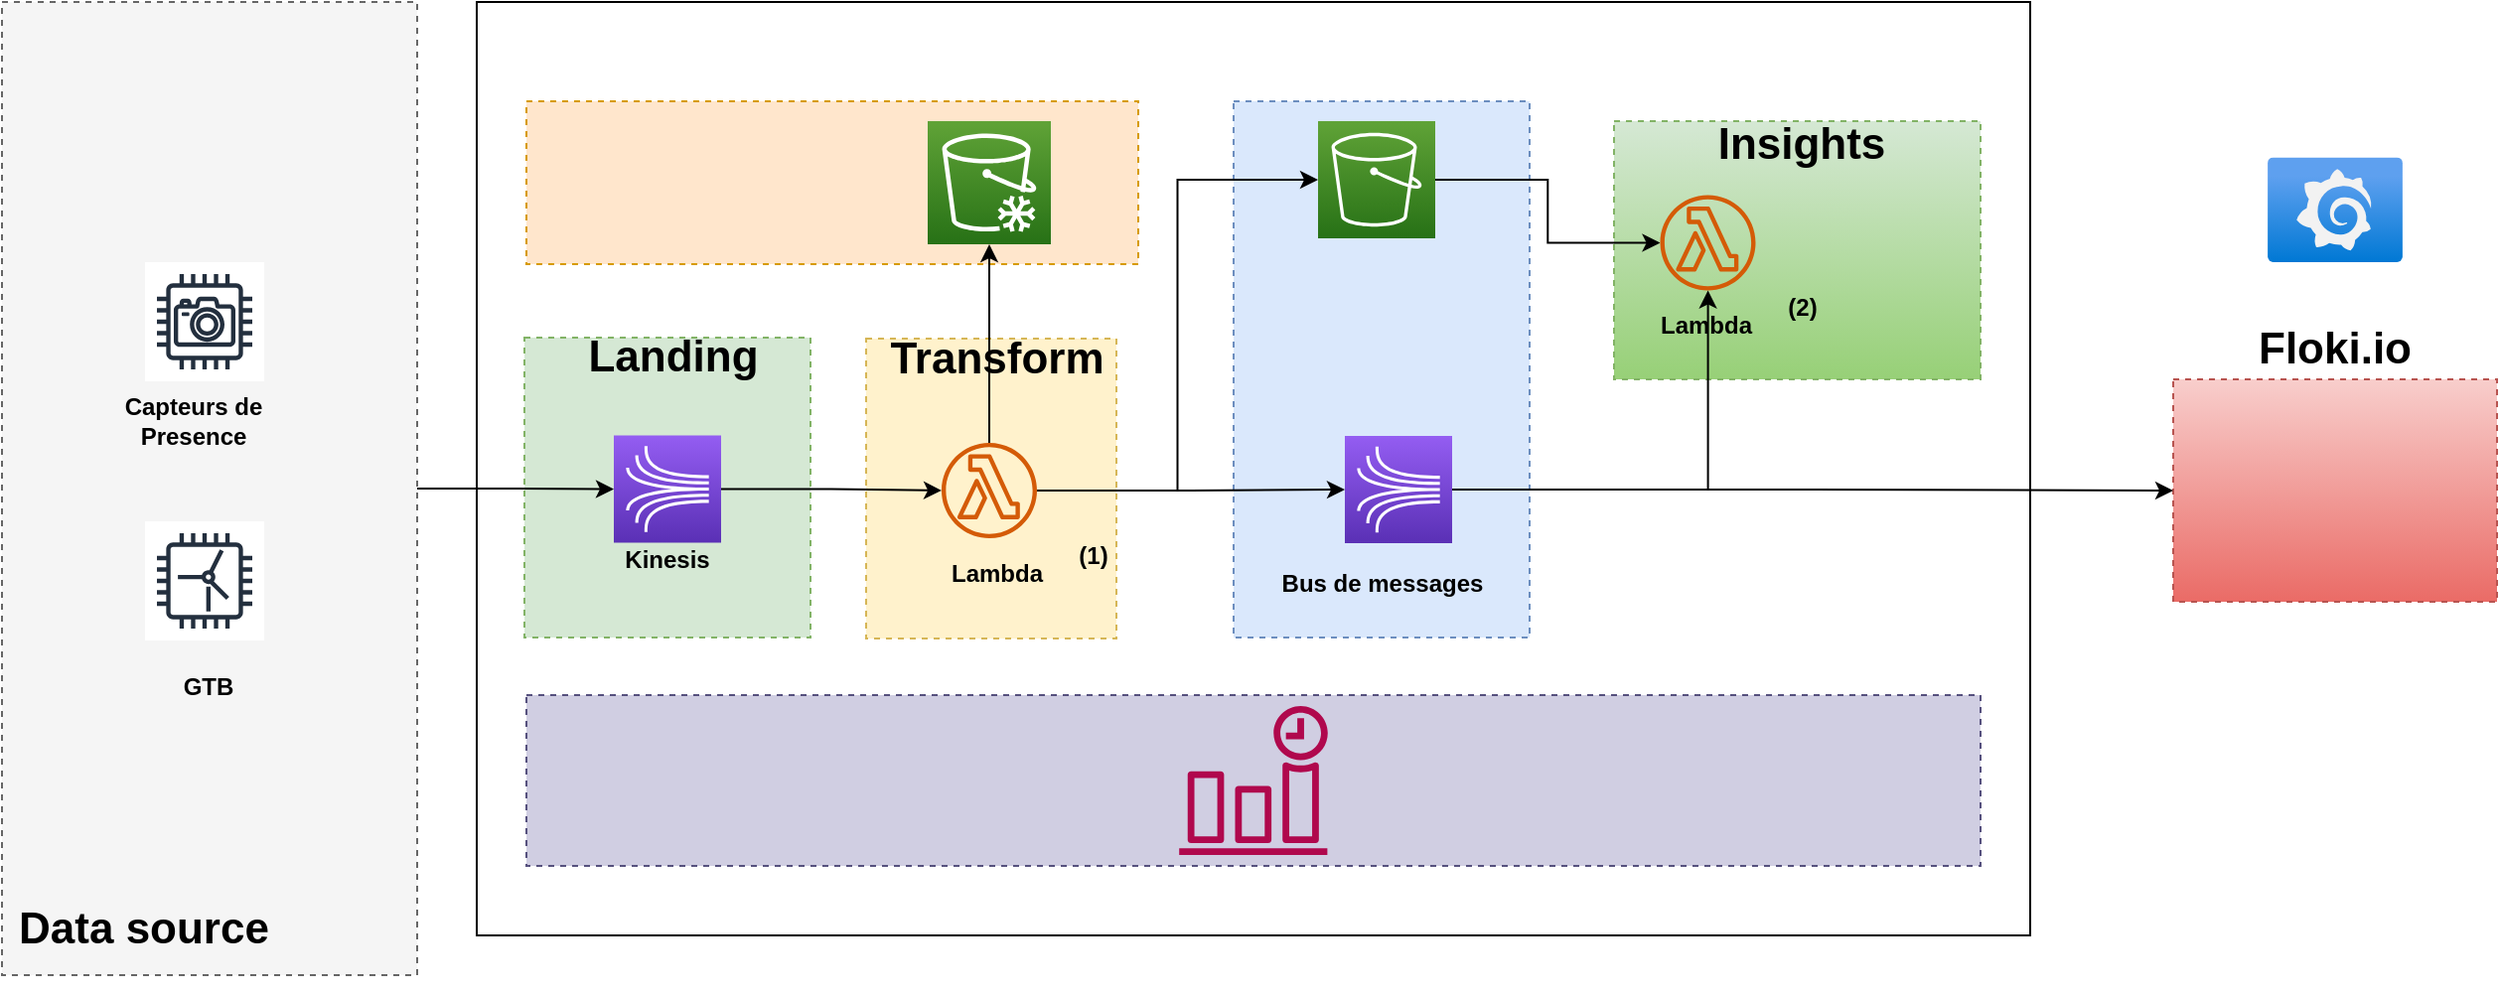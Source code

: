 <mxfile version="21.1.4" type="github">
  <diagram name="Page-1" id="NuKEFwkhVWcs9C197xyw">
    <mxGraphModel dx="2261" dy="796" grid="1" gridSize="10" guides="1" tooltips="1" connect="1" arrows="1" fold="1" page="1" pageScale="1" pageWidth="827" pageHeight="1169" math="0" shadow="0">
      <root>
        <mxCell id="0" />
        <mxCell id="1" parent="0" />
        <mxCell id="ryFdowwhQB1zoE1Swgne-10" value="" style="rounded=0;whiteSpace=wrap;html=1;fillColor=#d5e8d4;dashed=1;fontStyle=1;strokeColor=#82b366;" parent="1" vertex="1">
          <mxGeometry x="87" y="789" width="144" height="151" as="geometry" />
        </mxCell>
        <mxCell id="nntLDvGFJBUUiYUeUA5J-42" style="edgeStyle=orthogonalEdgeStyle;rounded=0;orthogonalLoop=1;jettySize=auto;html=1;exitX=1;exitY=0.5;exitDx=0;exitDy=0;" edge="1" parent="1" source="ryFdowwhQB1zoE1Swgne-2" target="nntLDvGFJBUUiYUeUA5J-24">
          <mxGeometry relative="1" as="geometry" />
        </mxCell>
        <mxCell id="ryFdowwhQB1zoE1Swgne-2" value="" style="rounded=0;whiteSpace=wrap;html=1;dashed=1;fontStyle=1;fillColor=#f5f5f5;strokeColor=#666666;fillStyle=solid;fontColor=#333333;" parent="1" vertex="1">
          <mxGeometry x="-176" y="620" width="209" height="490" as="geometry" />
        </mxCell>
        <mxCell id="ryFdowwhQB1zoE1Swgne-3" value="" style="rounded=0;whiteSpace=wrap;html=1;fillColor=none;" parent="1" vertex="1">
          <mxGeometry x="63" y="620" width="782" height="470" as="geometry" />
        </mxCell>
        <mxCell id="ryFdowwhQB1zoE1Swgne-4" value="" style="rounded=0;whiteSpace=wrap;html=1;fillColor=#d0cee2;dashed=1;fontStyle=1;strokeColor=#56517e;" parent="1" vertex="1">
          <mxGeometry x="88" y="969" width="732" height="86" as="geometry" />
        </mxCell>
        <mxCell id="ryFdowwhQB1zoE1Swgne-5" value="" style="rounded=0;whiteSpace=wrap;html=1;fillColor=#dae8fc;dashed=1;fontStyle=1;strokeColor=#6c8ebf;" parent="1" vertex="1">
          <mxGeometry x="444" y="670" width="149" height="270" as="geometry" />
        </mxCell>
        <mxCell id="ryFdowwhQB1zoE1Swgne-6" value="" style="rounded=0;whiteSpace=wrap;html=1;fillColor=#fff2cc;dashed=1;fontStyle=1;strokeColor=#d6b656;" parent="1" vertex="1">
          <mxGeometry x="259" y="789.5" width="126" height="151" as="geometry" />
        </mxCell>
        <mxCell id="ryFdowwhQB1zoE1Swgne-7" value="" style="rounded=0;whiteSpace=wrap;html=1;fillColor=#ffe6cc;dashed=1;fontStyle=1;strokeColor=#d79b00;" parent="1" vertex="1">
          <mxGeometry x="88" y="670" width="308" height="82" as="geometry" />
        </mxCell>
        <mxCell id="ryFdowwhQB1zoE1Swgne-9" value="" style="rounded=0;whiteSpace=wrap;html=1;fillColor=#d5e8d4;dashed=1;fontStyle=1;gradientColor=#97d077;strokeColor=#82b366;" parent="1" vertex="1">
          <mxGeometry x="635.5" y="680" width="184.5" height="130" as="geometry" />
        </mxCell>
        <mxCell id="ryFdowwhQB1zoE1Swgne-28" value="Transform" style="text;html=1;strokeColor=none;fillColor=none;align=center;verticalAlign=middle;whiteSpace=wrap;rounded=0;fontStyle=1;fontSize=22;" parent="1" vertex="1">
          <mxGeometry x="295" y="778" width="60" height="44" as="geometry" />
        </mxCell>
        <mxCell id="ryFdowwhQB1zoE1Swgne-29" value="Insights" style="text;html=1;strokeColor=none;fillColor=none;align=center;verticalAlign=middle;whiteSpace=wrap;rounded=0;fontStyle=1;fontSize=22;" parent="1" vertex="1">
          <mxGeometry x="700" y="680.5" width="60" height="22.5" as="geometry" />
        </mxCell>
        <mxCell id="ryFdowwhQB1zoE1Swgne-38" value="Kinesis" style="text;html=1;strokeColor=none;fillColor=none;align=center;verticalAlign=middle;whiteSpace=wrap;rounded=0;fontStyle=1" parent="1" vertex="1">
          <mxGeometry x="104" y="890" width="110" height="22.5" as="geometry" />
        </mxCell>
        <mxCell id="ryFdowwhQB1zoE1Swgne-42" value="Camera" style="sketch=0;outlineConnect=0;fontColor=none;gradientColor=none;strokeColor=#232F3E;fillColor=#ffffff;dashed=0;verticalLabelPosition=bottom;verticalAlign=top;align=center;html=1;fontSize=12;fontStyle=1;aspect=fixed;shape=mxgraph.aws4.resourceIcon;resIcon=mxgraph.aws4.camera;noLabel=1;" parent="1" vertex="1">
          <mxGeometry x="-104" y="751" width="60" height="60" as="geometry" />
        </mxCell>
        <mxCell id="ryFdowwhQB1zoE1Swgne-46" value="Windfarm" style="sketch=0;outlineConnect=0;fontColor=none;gradientColor=none;strokeColor=#232F3E;fillColor=#ffffff;dashed=0;verticalLabelPosition=bottom;verticalAlign=top;align=center;html=1;fontSize=12;fontStyle=1;aspect=fixed;shape=mxgraph.aws4.resourceIcon;resIcon=mxgraph.aws4.windfarm;noLabel=1;" parent="1" vertex="1">
          <mxGeometry x="-104" y="881.5" width="60" height="60" as="geometry" />
        </mxCell>
        <mxCell id="ryFdowwhQB1zoE1Swgne-47" value="Capteurs de Presence" style="text;html=1;strokeColor=none;fillColor=none;align=center;verticalAlign=middle;whiteSpace=wrap;rounded=0;fontStyle=1" parent="1" vertex="1">
          <mxGeometry x="-120" y="809.25" width="81" height="44" as="geometry" />
        </mxCell>
        <mxCell id="ryFdowwhQB1zoE1Swgne-49" value="GTB" style="text;html=1;strokeColor=none;fillColor=none;align=center;verticalAlign=middle;whiteSpace=wrap;rounded=0;fontStyle=1" parent="1" vertex="1">
          <mxGeometry x="-107" y="943" width="70" height="44" as="geometry" />
        </mxCell>
        <mxCell id="ryFdowwhQB1zoE1Swgne-55" value="Data source" style="text;html=1;strokeColor=none;fillColor=none;align=center;verticalAlign=middle;whiteSpace=wrap;rounded=0;fontStyle=1;fontSize=22;" parent="1" vertex="1">
          <mxGeometry x="-176" y="1065" width="143" height="44" as="geometry" />
        </mxCell>
        <mxCell id="ryFdowwhQB1zoE1Swgne-57" value="Landing" style="text;html=1;strokeColor=none;fillColor=none;align=center;verticalAlign=middle;whiteSpace=wrap;rounded=0;fontStyle=1;fontSize=22;" parent="1" vertex="1">
          <mxGeometry x="132" y="777.25" width="60" height="44" as="geometry" />
        </mxCell>
        <mxCell id="ryFdowwhQB1zoE1Swgne-66" value="Bus de messages" style="text;html=1;strokeColor=none;fillColor=none;align=center;verticalAlign=middle;whiteSpace=wrap;rounded=0;fontStyle=1" parent="1" vertex="1">
          <mxGeometry x="464" y="901.5" width="110" height="22.5" as="geometry" />
        </mxCell>
        <mxCell id="nntLDvGFJBUUiYUeUA5J-2" value="" style="sketch=0;outlineConnect=0;fontColor=#232F3E;gradientColor=none;fillColor=#B0084D;strokeColor=none;dashed=0;verticalLabelPosition=bottom;verticalAlign=top;align=center;html=1;fontSize=12;fontStyle=0;aspect=fixed;pointerEvents=1;shape=mxgraph.aws4.event_time_based;" vertex="1" parent="1">
          <mxGeometry x="416.5" y="974.5" width="75" height="75" as="geometry" />
        </mxCell>
        <mxCell id="nntLDvGFJBUUiYUeUA5J-4" value="" style="sketch=0;points=[[0,0,0],[0.25,0,0],[0.5,0,0],[0.75,0,0],[1,0,0],[0,1,0],[0.25,1,0],[0.5,1,0],[0.75,1,0],[1,1,0],[0,0.25,0],[0,0.5,0],[0,0.75,0],[1,0.25,0],[1,0.5,0],[1,0.75,0]];outlineConnect=0;fontColor=#232F3E;gradientColor=#60A337;gradientDirection=north;fillColor=#277116;strokeColor=#ffffff;dashed=0;verticalLabelPosition=bottom;verticalAlign=top;align=center;html=1;fontSize=12;fontStyle=0;aspect=fixed;shape=mxgraph.aws4.resourceIcon;resIcon=mxgraph.aws4.glacier;" vertex="1" parent="1">
          <mxGeometry x="290" y="680" width="62" height="62" as="geometry" />
        </mxCell>
        <mxCell id="nntLDvGFJBUUiYUeUA5J-47" style="edgeStyle=orthogonalEdgeStyle;rounded=0;orthogonalLoop=1;jettySize=auto;html=1;exitX=1;exitY=0.5;exitDx=0;exitDy=0;exitPerimeter=0;" edge="1" parent="1" source="nntLDvGFJBUUiYUeUA5J-6" target="nntLDvGFJBUUiYUeUA5J-8">
          <mxGeometry relative="1" as="geometry" />
        </mxCell>
        <mxCell id="nntLDvGFJBUUiYUeUA5J-6" value="" style="sketch=0;points=[[0,0,0],[0.25,0,0],[0.5,0,0],[0.75,0,0],[1,0,0],[0,1,0],[0.25,1,0],[0.5,1,0],[0.75,1,0],[1,1,0],[0,0.25,0],[0,0.5,0],[0,0.75,0],[1,0.25,0],[1,0.5,0],[1,0.75,0]];outlineConnect=0;fontColor=#232F3E;gradientColor=#60A337;gradientDirection=north;fillColor=#277116;strokeColor=#ffffff;dashed=0;verticalLabelPosition=bottom;verticalAlign=top;align=center;html=1;fontSize=12;fontStyle=0;aspect=fixed;shape=mxgraph.aws4.resourceIcon;resIcon=mxgraph.aws4.s3;" vertex="1" parent="1">
          <mxGeometry x="486.5" y="680" width="59" height="59" as="geometry" />
        </mxCell>
        <mxCell id="nntLDvGFJBUUiYUeUA5J-44" style="edgeStyle=orthogonalEdgeStyle;rounded=0;orthogonalLoop=1;jettySize=auto;html=1;entryX=0.5;entryY=1;entryDx=0;entryDy=0;entryPerimeter=0;" edge="1" parent="1" source="nntLDvGFJBUUiYUeUA5J-7" target="nntLDvGFJBUUiYUeUA5J-4">
          <mxGeometry relative="1" as="geometry" />
        </mxCell>
        <mxCell id="nntLDvGFJBUUiYUeUA5J-45" style="edgeStyle=orthogonalEdgeStyle;rounded=0;orthogonalLoop=1;jettySize=auto;html=1;entryX=0;entryY=0.5;entryDx=0;entryDy=0;entryPerimeter=0;" edge="1" parent="1" source="nntLDvGFJBUUiYUeUA5J-7" target="nntLDvGFJBUUiYUeUA5J-25">
          <mxGeometry relative="1" as="geometry" />
        </mxCell>
        <mxCell id="nntLDvGFJBUUiYUeUA5J-46" style="edgeStyle=orthogonalEdgeStyle;rounded=0;orthogonalLoop=1;jettySize=auto;html=1;entryX=0;entryY=0.5;entryDx=0;entryDy=0;entryPerimeter=0;" edge="1" parent="1" source="nntLDvGFJBUUiYUeUA5J-7" target="nntLDvGFJBUUiYUeUA5J-6">
          <mxGeometry relative="1" as="geometry" />
        </mxCell>
        <mxCell id="nntLDvGFJBUUiYUeUA5J-7" value="" style="sketch=0;outlineConnect=0;fontColor=#232F3E;gradientColor=none;fillColor=#D45B07;strokeColor=none;dashed=0;verticalLabelPosition=bottom;verticalAlign=top;align=center;html=1;fontSize=12;fontStyle=0;aspect=fixed;pointerEvents=1;shape=mxgraph.aws4.lambda_function;" vertex="1" parent="1">
          <mxGeometry x="297" y="842" width="48" height="48" as="geometry" />
        </mxCell>
        <mxCell id="nntLDvGFJBUUiYUeUA5J-8" value="" style="sketch=0;outlineConnect=0;fontColor=#232F3E;gradientColor=none;fillColor=#D45B07;strokeColor=none;dashed=0;verticalLabelPosition=bottom;verticalAlign=top;align=center;html=1;fontSize=12;fontStyle=0;aspect=fixed;pointerEvents=1;shape=mxgraph.aws4.lambda_function;" vertex="1" parent="1">
          <mxGeometry x="658.75" y="717.25" width="48" height="48" as="geometry" />
        </mxCell>
        <mxCell id="nntLDvGFJBUUiYUeUA5J-9" value="" style="rounded=0;whiteSpace=wrap;html=1;fillColor=#f8cecc;dashed=1;fontStyle=1;gradientColor=#ea6b66;strokeColor=#b85450;" vertex="1" parent="1">
          <mxGeometry x="917" y="810" width="163" height="112" as="geometry" />
        </mxCell>
        <mxCell id="nntLDvGFJBUUiYUeUA5J-10" value="Floki.io" style="text;html=1;strokeColor=none;fillColor=none;align=center;verticalAlign=middle;whiteSpace=wrap;rounded=0;fontStyle=1;fontSize=22;" vertex="1" parent="1">
          <mxGeometry x="917" y="783.25" width="163" height="22.5" as="geometry" />
        </mxCell>
        <mxCell id="nntLDvGFJBUUiYUeUA5J-12" style="edgeStyle=orthogonalEdgeStyle;rounded=0;orthogonalLoop=1;jettySize=auto;html=1;exitX=0.5;exitY=1;exitDx=0;exitDy=0;" edge="1" parent="1">
          <mxGeometry relative="1" as="geometry">
            <mxPoint x="469" y="1100" as="sourcePoint" />
            <mxPoint x="469" y="1100" as="targetPoint" />
          </mxGeometry>
        </mxCell>
        <mxCell id="nntLDvGFJBUUiYUeUA5J-13" style="edgeStyle=orthogonalEdgeStyle;rounded=0;orthogonalLoop=1;jettySize=auto;html=1;exitX=0.5;exitY=1;exitDx=0;exitDy=0;" edge="1" parent="1" source="ryFdowwhQB1zoE1Swgne-2" target="ryFdowwhQB1zoE1Swgne-2">
          <mxGeometry relative="1" as="geometry" />
        </mxCell>
        <mxCell id="nntLDvGFJBUUiYUeUA5J-21" style="edgeStyle=orthogonalEdgeStyle;rounded=0;orthogonalLoop=1;jettySize=auto;html=1;exitX=0.5;exitY=1;exitDx=0;exitDy=0;" edge="1" parent="1">
          <mxGeometry relative="1" as="geometry">
            <mxPoint x="518.5" y="938" as="sourcePoint" />
            <mxPoint x="518.5" y="938" as="targetPoint" />
          </mxGeometry>
        </mxCell>
        <mxCell id="nntLDvGFJBUUiYUeUA5J-43" style="edgeStyle=orthogonalEdgeStyle;rounded=0;orthogonalLoop=1;jettySize=auto;html=1;exitX=1;exitY=0.5;exitDx=0;exitDy=0;exitPerimeter=0;" edge="1" parent="1" source="nntLDvGFJBUUiYUeUA5J-24" target="nntLDvGFJBUUiYUeUA5J-7">
          <mxGeometry relative="1" as="geometry" />
        </mxCell>
        <mxCell id="nntLDvGFJBUUiYUeUA5J-24" value="" style="sketch=0;points=[[0,0,0],[0.25,0,0],[0.5,0,0],[0.75,0,0],[1,0,0],[0,1,0],[0.25,1,0],[0.5,1,0],[0.75,1,0],[1,1,0],[0,0.25,0],[0,0.5,0],[0,0.75,0],[1,0.25,0],[1,0.5,0],[1,0.75,0]];outlineConnect=0;fontColor=#232F3E;gradientColor=#945DF2;gradientDirection=north;fillColor=#5A30B5;strokeColor=#ffffff;dashed=0;verticalLabelPosition=bottom;verticalAlign=top;align=center;html=1;fontSize=12;fontStyle=0;aspect=fixed;shape=mxgraph.aws4.resourceIcon;resIcon=mxgraph.aws4.kinesis;" vertex="1" parent="1">
          <mxGeometry x="132" y="838.25" width="54" height="54" as="geometry" />
        </mxCell>
        <mxCell id="nntLDvGFJBUUiYUeUA5J-48" style="edgeStyle=orthogonalEdgeStyle;rounded=0;orthogonalLoop=1;jettySize=auto;html=1;exitX=1;exitY=0.5;exitDx=0;exitDy=0;exitPerimeter=0;" edge="1" parent="1" source="nntLDvGFJBUUiYUeUA5J-25" target="nntLDvGFJBUUiYUeUA5J-8">
          <mxGeometry relative="1" as="geometry" />
        </mxCell>
        <mxCell id="nntLDvGFJBUUiYUeUA5J-49" style="edgeStyle=orthogonalEdgeStyle;rounded=0;orthogonalLoop=1;jettySize=auto;html=1;exitX=1;exitY=0.5;exitDx=0;exitDy=0;exitPerimeter=0;entryX=0;entryY=0.5;entryDx=0;entryDy=0;" edge="1" parent="1" source="nntLDvGFJBUUiYUeUA5J-25" target="nntLDvGFJBUUiYUeUA5J-9">
          <mxGeometry relative="1" as="geometry" />
        </mxCell>
        <mxCell id="nntLDvGFJBUUiYUeUA5J-25" value="" style="sketch=0;points=[[0,0,0],[0.25,0,0],[0.5,0,0],[0.75,0,0],[1,0,0],[0,1,0],[0.25,1,0],[0.5,1,0],[0.75,1,0],[1,1,0],[0,0.25,0],[0,0.5,0],[0,0.75,0],[1,0.25,0],[1,0.5,0],[1,0.75,0]];outlineConnect=0;fontColor=#232F3E;gradientColor=#945DF2;gradientDirection=north;fillColor=#5A30B5;strokeColor=#ffffff;dashed=0;verticalLabelPosition=bottom;verticalAlign=top;align=center;html=1;fontSize=12;fontStyle=0;aspect=fixed;shape=mxgraph.aws4.resourceIcon;resIcon=mxgraph.aws4.kinesis;" vertex="1" parent="1">
          <mxGeometry x="500" y="838.5" width="54" height="54" as="geometry" />
        </mxCell>
        <mxCell id="nntLDvGFJBUUiYUeUA5J-26" value="Lambda" style="text;html=1;strokeColor=none;fillColor=none;align=center;verticalAlign=middle;whiteSpace=wrap;rounded=0;fontStyle=1" vertex="1" parent="1">
          <mxGeometry x="270" y="897" width="110" height="22.5" as="geometry" />
        </mxCell>
        <mxCell id="nntLDvGFJBUUiYUeUA5J-28" value="(1)" style="text;html=1;strokeColor=none;fillColor=none;align=center;verticalAlign=middle;whiteSpace=wrap;rounded=0;fontStyle=1" vertex="1" parent="1">
          <mxGeometry x="361" y="893" width="25" height="11.75" as="geometry" />
        </mxCell>
        <mxCell id="nntLDvGFJBUUiYUeUA5J-32" value="Lambda" style="text;html=1;strokeColor=none;fillColor=none;align=center;verticalAlign=middle;whiteSpace=wrap;rounded=0;fontStyle=1" vertex="1" parent="1">
          <mxGeometry x="627" y="771.75" width="110" height="22.5" as="geometry" />
        </mxCell>
        <mxCell id="nntLDvGFJBUUiYUeUA5J-33" value="(2)" style="text;html=1;strokeColor=none;fillColor=none;align=center;verticalAlign=middle;whiteSpace=wrap;rounded=0;fontStyle=1" vertex="1" parent="1">
          <mxGeometry x="718" y="767.75" width="25" height="11.75" as="geometry" />
        </mxCell>
        <mxCell id="nntLDvGFJBUUiYUeUA5J-50" value="" style="image;aspect=fixed;html=1;points=[];align=center;fontSize=12;image=img/lib/azure2/other/Grafana.svg;" vertex="1" parent="1">
          <mxGeometry x="964.5" y="698.2" width="68" height="52.8" as="geometry" />
        </mxCell>
      </root>
    </mxGraphModel>
  </diagram>
</mxfile>

